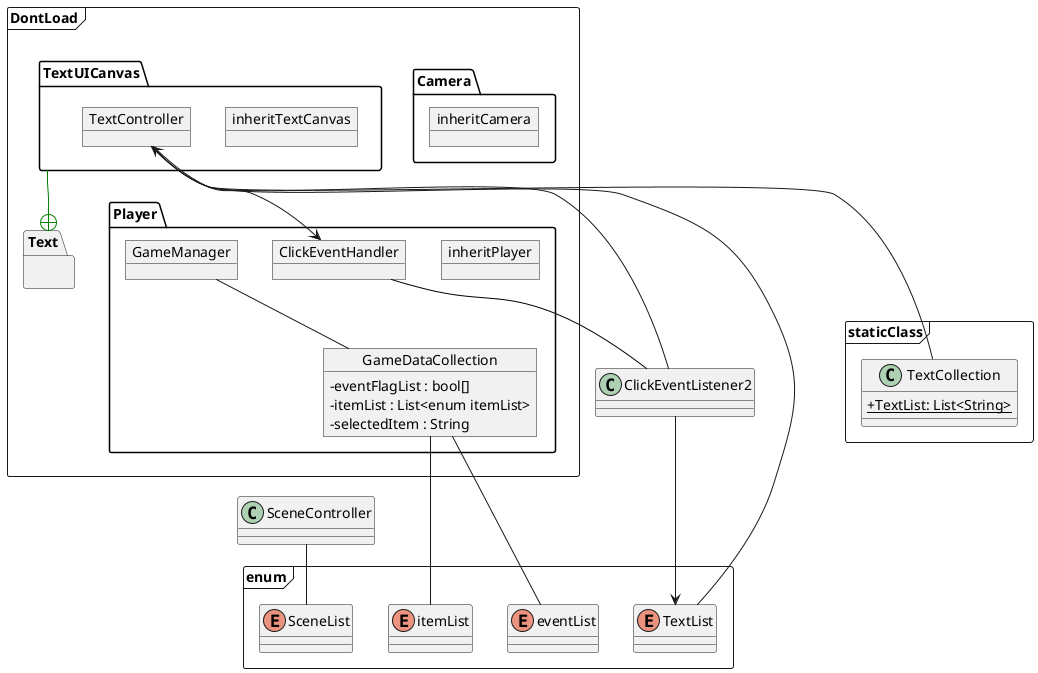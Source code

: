 @startuml
skinparam classAttributeIconSize 0
    frame DontLoad{
        package Camera {
            object inheritCamera
        }
        package Player {
            object inheritPlayer
            object ClickEventHandler
            object GameDataCollection{
                - eventFlagList : bool[] 
                - itemList : List<enum itemList> 
                - selectedItem : String
            }
            object GameManager
        }
        package TextUICanvas{
            object inheritTextCanvas
            object TextController
        }
        package Text{}
    }


    frame enum{
        enum itemList
        enum eventList
        enum TextList
        enum SceneList
    }
    frame staticClass{
        class TextCollection{
            +{static} TextList: List<String>
        }
    }



    TextUICanvas -[#Green]-+ Text

    ClickEventHandler -[#Black]-- ClickEventListener2



    GameDataCollection --- eventList
    GameDataCollection --- itemList



    TextController --- TextCollection
    TextController --- TextList
     

    SceneController -- SceneList

    ClickEventListener2 ---> TextController
    TextController --> ClickEventHandler
    ClickEventListener2 ---> TextList


    GameManager -- GameDataCollection

@enduml